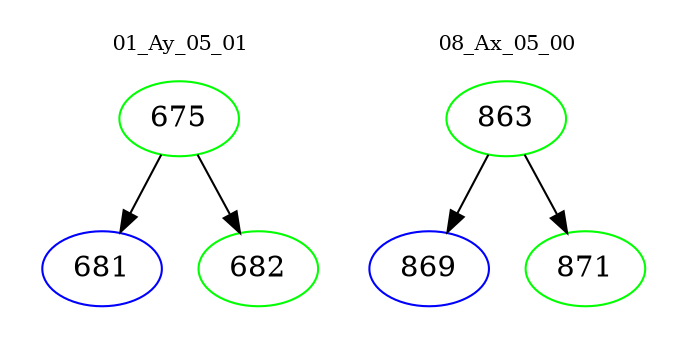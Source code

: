digraph{
subgraph cluster_0 {
color = white
label = "01_Ay_05_01";
fontsize=10;
T0_675 [label="675", color="green"]
T0_675 -> T0_681 [color="black"]
T0_681 [label="681", color="blue"]
T0_675 -> T0_682 [color="black"]
T0_682 [label="682", color="green"]
}
subgraph cluster_1 {
color = white
label = "08_Ax_05_00";
fontsize=10;
T1_863 [label="863", color="green"]
T1_863 -> T1_869 [color="black"]
T1_869 [label="869", color="blue"]
T1_863 -> T1_871 [color="black"]
T1_871 [label="871", color="green"]
}
}
